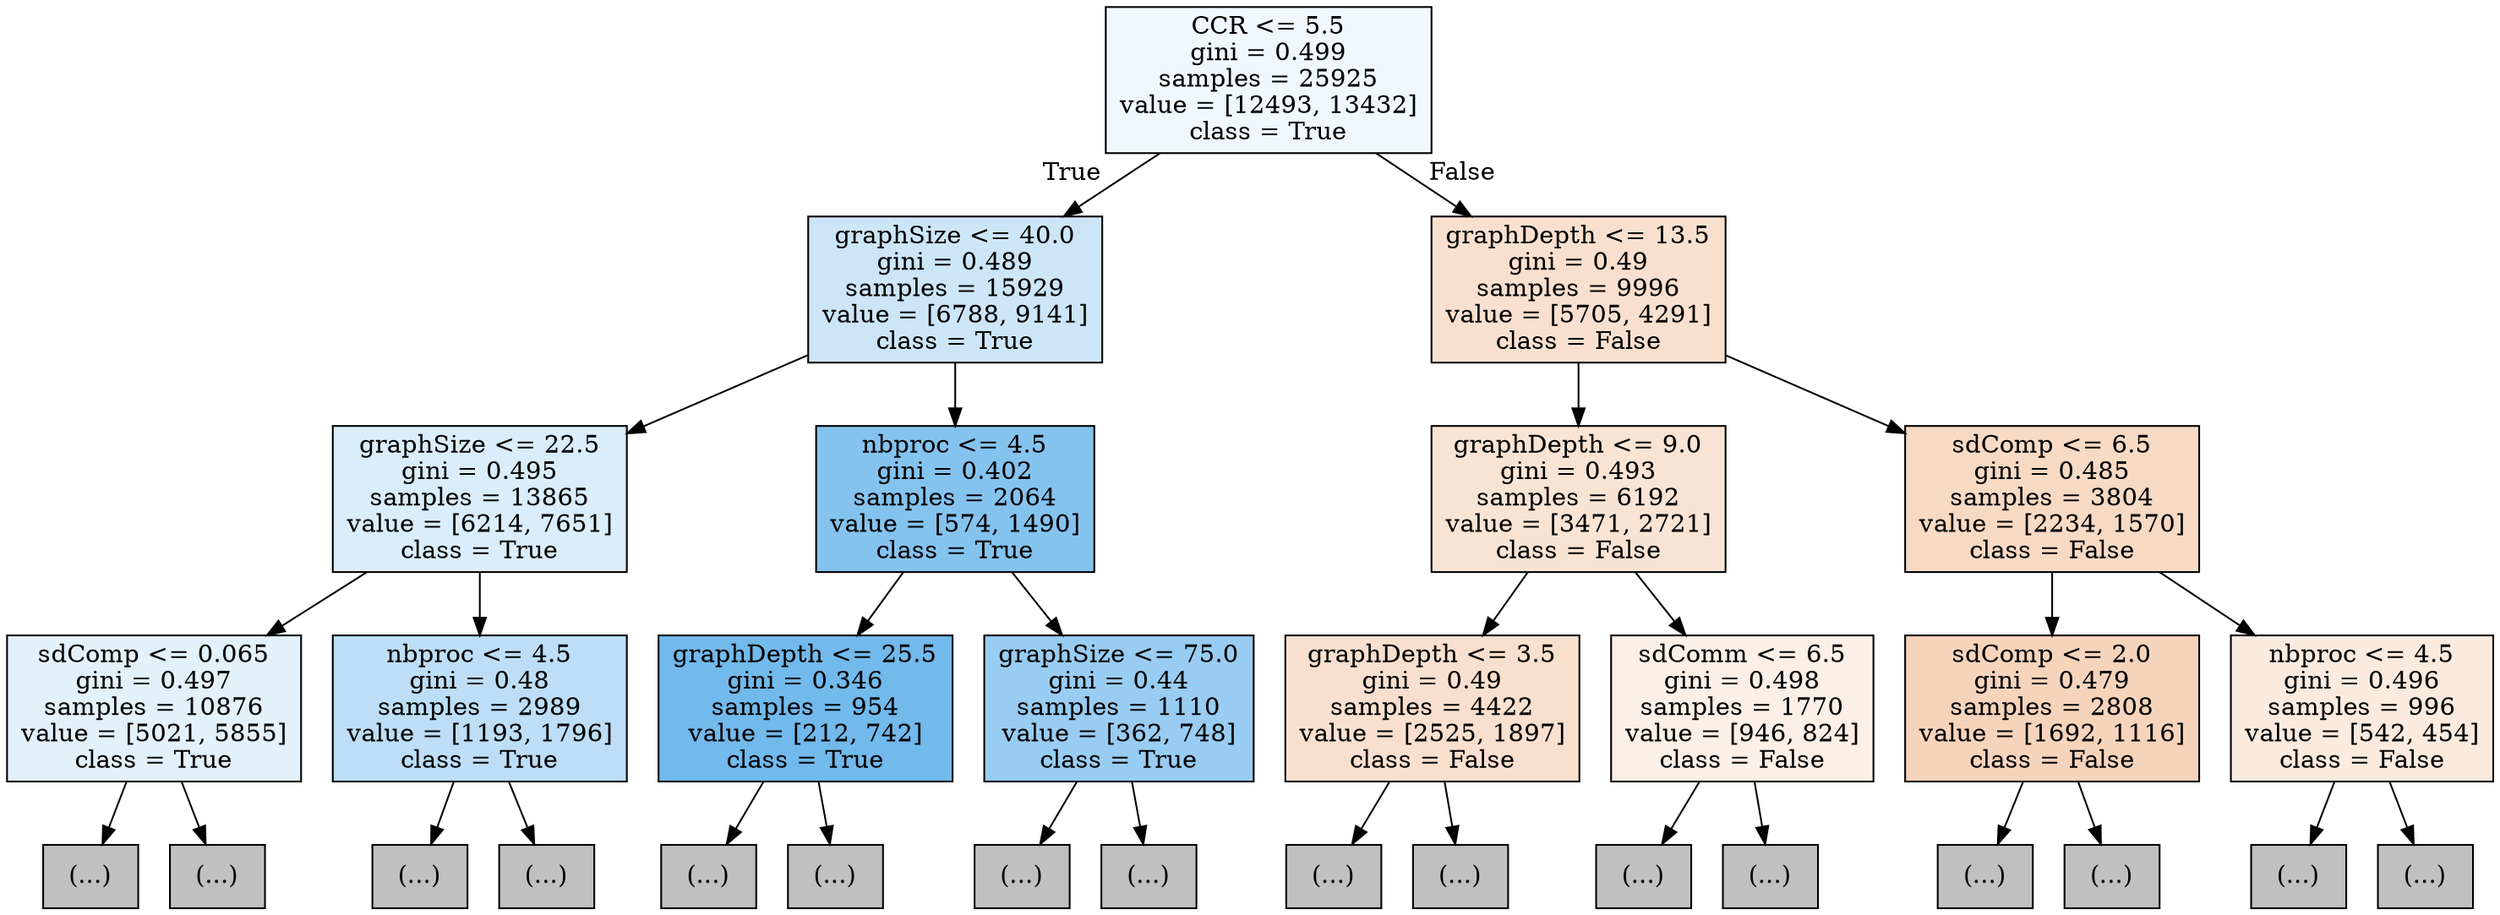 digraph Tree {
node [shape=box, style="filled", color="black"] ;
0 [label="CCR <= 5.5\ngini = 0.499\nsamples = 25925\nvalue = [12493, 13432]\nclass = True", fillcolor="#f1f8fd"] ;
1 [label="graphSize <= 40.0\ngini = 0.489\nsamples = 15929\nvalue = [6788, 9141]\nclass = True", fillcolor="#cce6f8"] ;
0 -> 1 [labeldistance=2.5, labelangle=45, headlabel="True"] ;
2 [label="graphSize <= 22.5\ngini = 0.495\nsamples = 13865\nvalue = [6214, 7651]\nclass = True", fillcolor="#daedfa"] ;
1 -> 2 ;
3 [label="sdComp <= 0.065\ngini = 0.497\nsamples = 10876\nvalue = [5021, 5855]\nclass = True", fillcolor="#e3f1fb"] ;
2 -> 3 ;
4 [label="(...)", fillcolor="#C0C0C0"] ;
3 -> 4 ;
51 [label="(...)", fillcolor="#C0C0C0"] ;
3 -> 51 ;
146 [label="nbproc <= 4.5\ngini = 0.48\nsamples = 2989\nvalue = [1193, 1796]\nclass = True", fillcolor="#bddef6"] ;
2 -> 146 ;
147 [label="(...)", fillcolor="#C0C0C0"] ;
146 -> 147 ;
212 [label="(...)", fillcolor="#C0C0C0"] ;
146 -> 212 ;
283 [label="nbproc <= 4.5\ngini = 0.402\nsamples = 2064\nvalue = [574, 1490]\nclass = True", fillcolor="#85c3ef"] ;
1 -> 283 ;
284 [label="graphDepth <= 25.5\ngini = 0.346\nsamples = 954\nvalue = [212, 742]\nclass = True", fillcolor="#72b9ec"] ;
283 -> 284 ;
285 [label="(...)", fillcolor="#C0C0C0"] ;
284 -> 285 ;
366 [label="(...)", fillcolor="#C0C0C0"] ;
284 -> 366 ;
399 [label="graphSize <= 75.0\ngini = 0.44\nsamples = 1110\nvalue = [362, 748]\nclass = True", fillcolor="#99ccf2"] ;
283 -> 399 ;
400 [label="(...)", fillcolor="#C0C0C0"] ;
399 -> 400 ;
465 [label="(...)", fillcolor="#C0C0C0"] ;
399 -> 465 ;
520 [label="graphDepth <= 13.5\ngini = 0.49\nsamples = 9996\nvalue = [5705, 4291]\nclass = False", fillcolor="#f9e0ce"] ;
0 -> 520 [labeldistance=2.5, labelangle=-45, headlabel="False"] ;
521 [label="graphDepth <= 9.0\ngini = 0.493\nsamples = 6192\nvalue = [3471, 2721]\nclass = False", fillcolor="#f9e4d4"] ;
520 -> 521 ;
522 [label="graphDepth <= 3.5\ngini = 0.49\nsamples = 4422\nvalue = [2525, 1897]\nclass = False", fillcolor="#f9e0ce"] ;
521 -> 522 ;
523 [label="(...)", fillcolor="#C0C0C0"] ;
522 -> 523 ;
558 [label="(...)", fillcolor="#C0C0C0"] ;
522 -> 558 ;
663 [label="sdComm <= 6.5\ngini = 0.498\nsamples = 1770\nvalue = [946, 824]\nclass = False", fillcolor="#fcefe5"] ;
521 -> 663 ;
664 [label="(...)", fillcolor="#C0C0C0"] ;
663 -> 664 ;
687 [label="(...)", fillcolor="#C0C0C0"] ;
663 -> 687 ;
698 [label="sdComp <= 6.5\ngini = 0.485\nsamples = 3804\nvalue = [2234, 1570]\nclass = False", fillcolor="#f7dac4"] ;
520 -> 698 ;
699 [label="sdComp <= 2.0\ngini = 0.479\nsamples = 2808\nvalue = [1692, 1116]\nclass = False", fillcolor="#f6d4bc"] ;
698 -> 699 ;
700 [label="(...)", fillcolor="#C0C0C0"] ;
699 -> 700 ;
735 [label="(...)", fillcolor="#C0C0C0"] ;
699 -> 735 ;
770 [label="nbproc <= 4.5\ngini = 0.496\nsamples = 996\nvalue = [542, 454]\nclass = False", fillcolor="#fbebdf"] ;
698 -> 770 ;
771 [label="(...)", fillcolor="#C0C0C0"] ;
770 -> 771 ;
788 [label="(...)", fillcolor="#C0C0C0"] ;
770 -> 788 ;
}